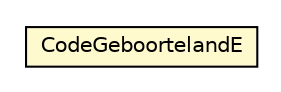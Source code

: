 #!/usr/local/bin/dot
#
# Class diagram 
# Generated by UMLGraph version R5_6-24-gf6e263 (http://www.umlgraph.org/)
#

digraph G {
	edge [fontname="Helvetica",fontsize=10,labelfontname="Helvetica",labelfontsize=10];
	node [fontname="Helvetica",fontsize=10,shape=plaintext];
	nodesep=0.25;
	ranksep=0.5;
	// nl.egem.stuf.sector.bg._0204.CodeGeboortelandE
	c51548 [label=<<table title="nl.egem.stuf.sector.bg._0204.CodeGeboortelandE" border="0" cellborder="1" cellspacing="0" cellpadding="2" port="p" bgcolor="lemonChiffon" href="./CodeGeboortelandE.html">
		<tr><td><table border="0" cellspacing="0" cellpadding="1">
<tr><td align="center" balign="center"> CodeGeboortelandE </td></tr>
		</table></td></tr>
		</table>>, URL="./CodeGeboortelandE.html", fontname="Helvetica", fontcolor="black", fontsize=10.0];
}

